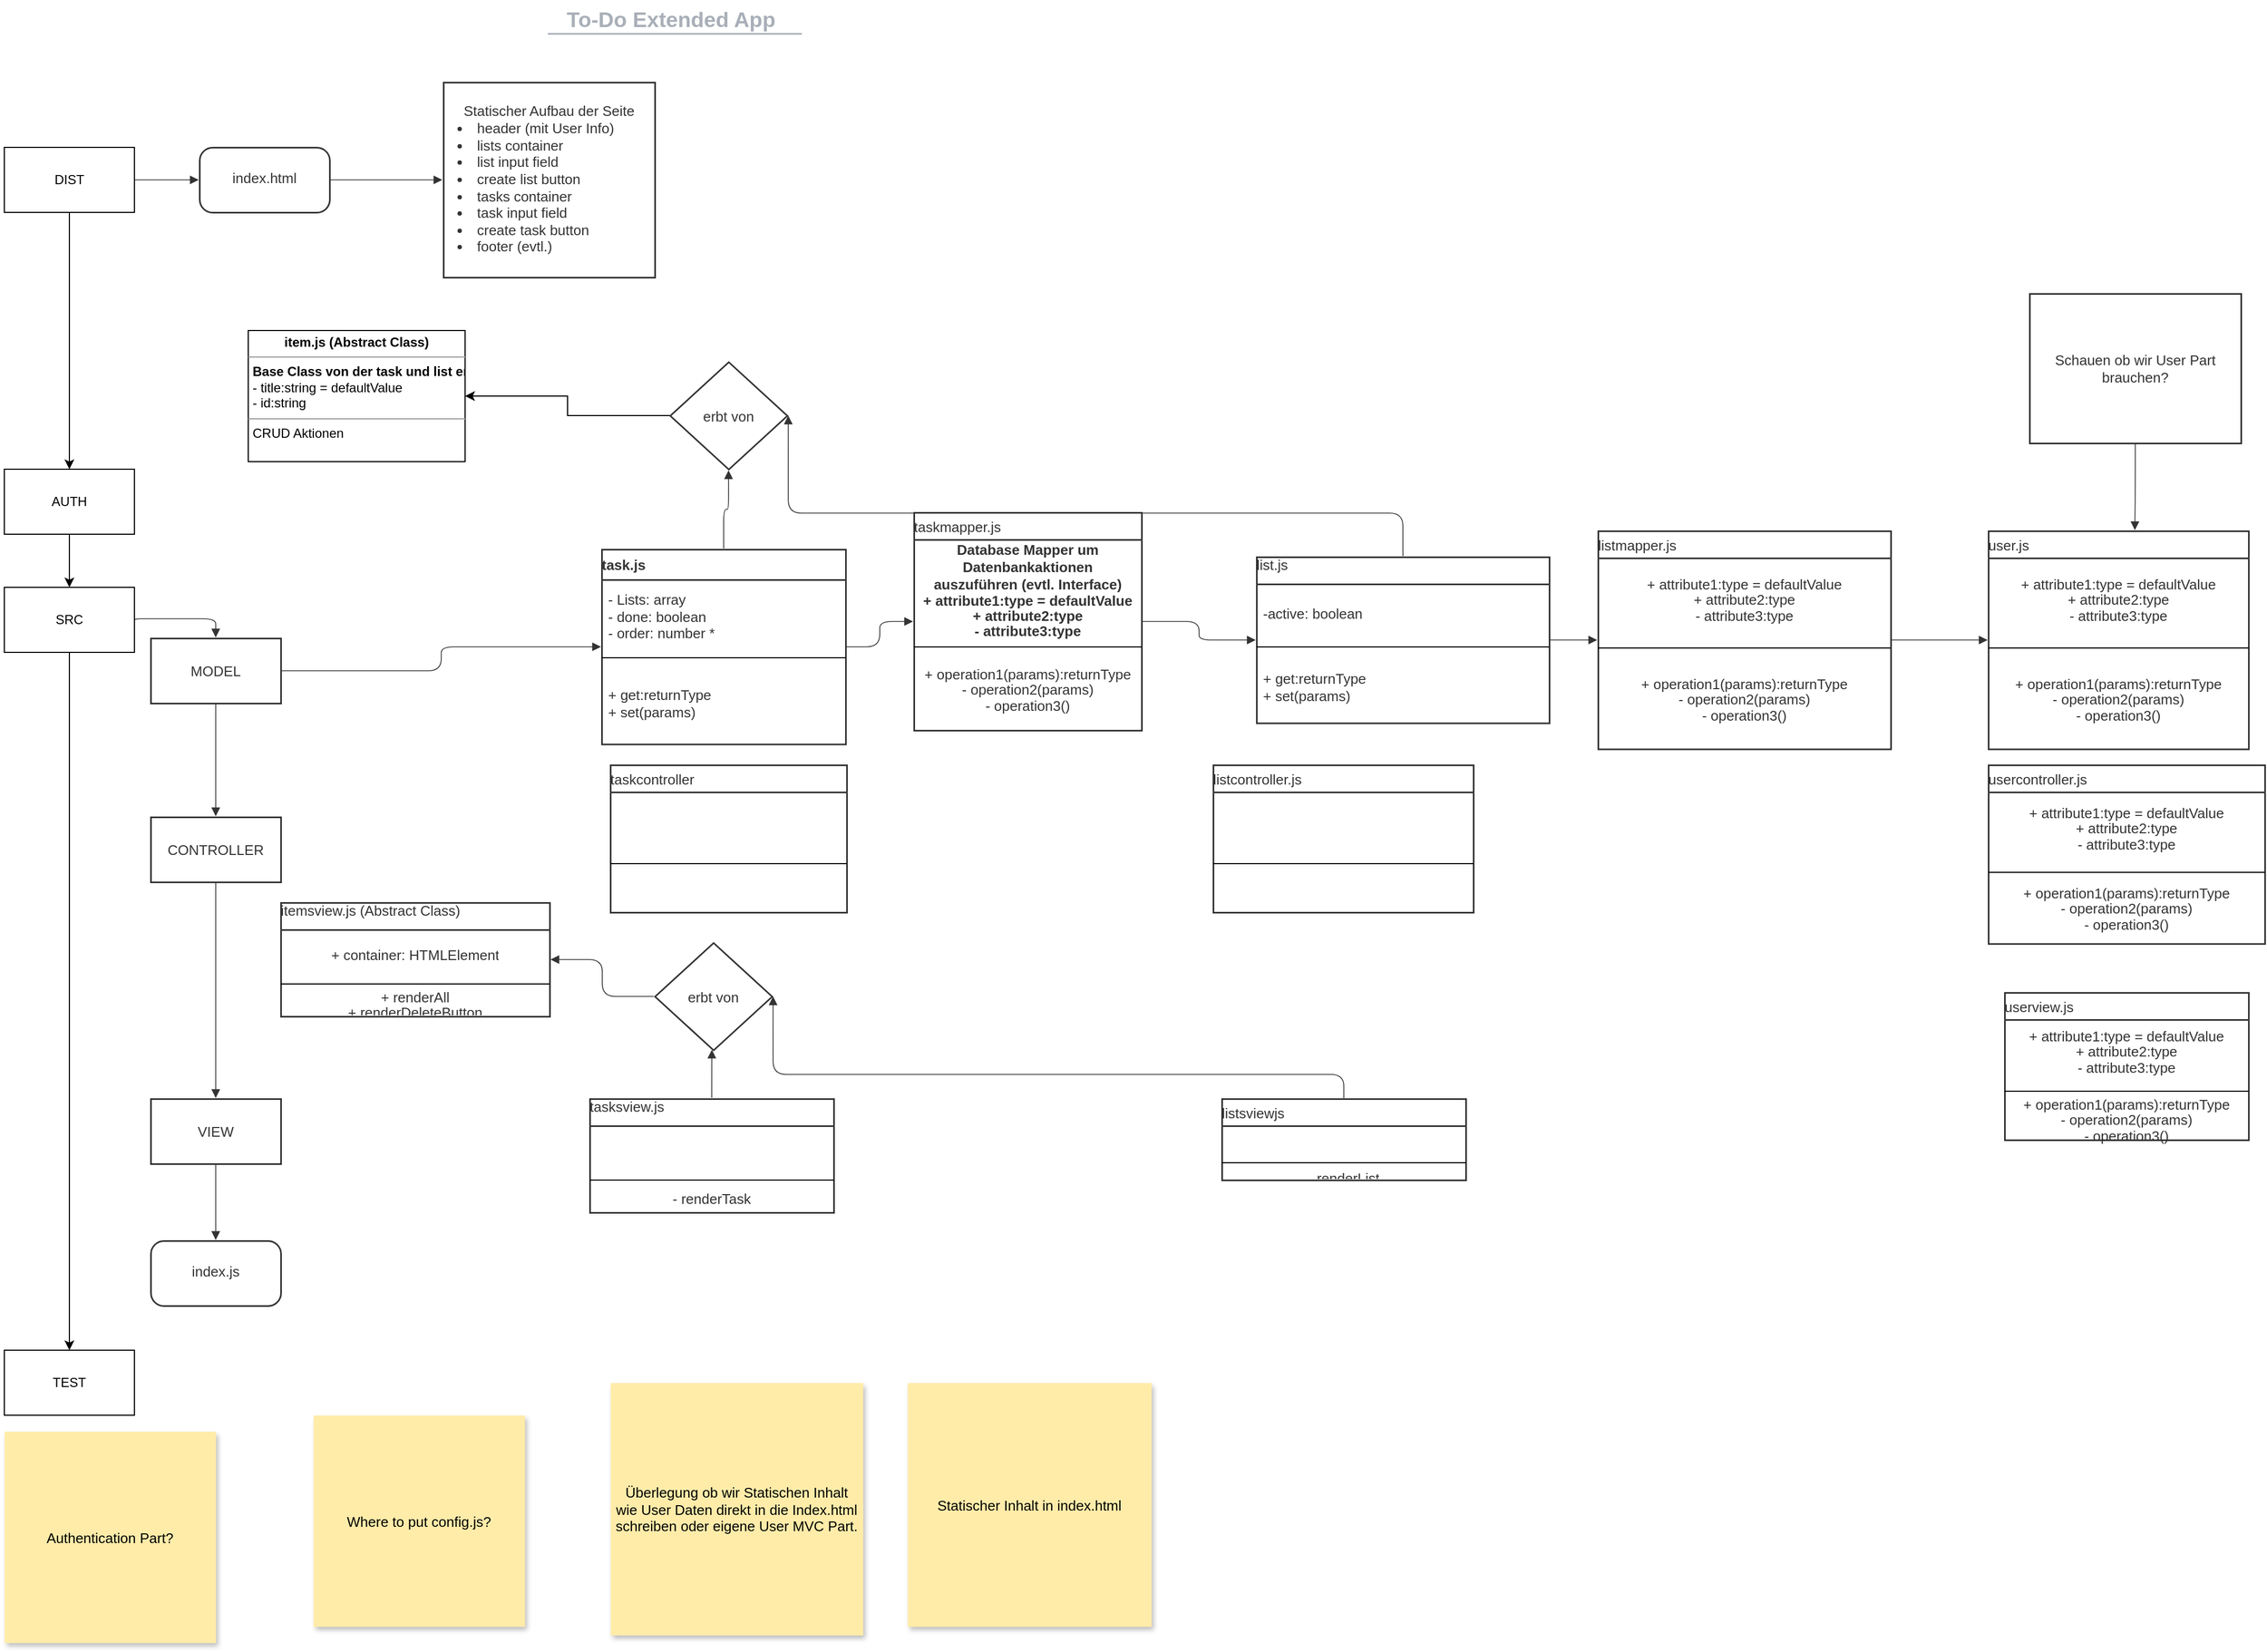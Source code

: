 <mxfile version="14.6.3" type="github">
  <diagram id="eOCSV4TAboX4JURnP9C4" name="Seite-1">
    <mxGraphModel dx="1422" dy="776" grid="1" gridSize="10" guides="1" tooltips="1" connect="1" arrows="1" fold="1" page="1" pageScale="1" pageWidth="827" pageHeight="1169" math="0" shadow="0">
      <root>
        <mxCell id="0" />
        <mxCell id="1" parent="0" />
        <mxCell id="hnSfwi1Ho9SDqRFrZ4Va-1" value="task.js" style="html=1;overflow=block;blockSpacing=1;whiteSpace=wrap;swimlane;childLayout=stackLayout;horizontal=1;horizontalStack=0;resizeParent=1;resizeParentMax=0;resizeLast=0;collapsible=0;fontStyle=0;marginBottom=0;swimlaneFillColor=#ffffff;startSize=28;whiteSpace=wrap;fontSize=13;fontColor=#333333;fontStyle=1;whiteSpace=wrap;align=left;spacing=0;strokeColor=#333333;strokeOpacity=100;strokeWidth=1.5;" parent="1" vertex="1">
          <mxGeometry x="596" y="521" width="225" height="179.75" as="geometry" />
        </mxCell>
        <mxCell id="hnSfwi1Ho9SDqRFrZ4Va-2" value="- Lists: array&#xa;- done: boolean&#xa;-  order: number *" style="part=1;html=1;whiteSpace=wrap;resizeHeight=0;strokeColor=none;fillColor=none;align=left;verticalAlign=middle;spacingLeft=4;spacingRight=4;overflow=hidden;rotatable=0;points=[[0,0.5],[1,0.5]];portConstraint=eastwest;swimlaneFillColor=#ffffff;strokeOpacity=100;whiteSpace=wrap;fontSize=13;fontColor=#333333;" parent="hnSfwi1Ho9SDqRFrZ4Va-1" vertex="1">
          <mxGeometry y="28" width="225" height="68" as="geometry" />
        </mxCell>
        <mxCell id="hnSfwi1Ho9SDqRFrZ4Va-3" value="" style="line;strokeWidth=1;fillColor=none;align=left;verticalAlign=middle;spacingTop=-1;spacingLeft=3;spacingRight=3;rotatable=0;labelPosition=right;points=[];portConstraint=eastwest;" parent="hnSfwi1Ho9SDqRFrZ4Va-1" vertex="1">
          <mxGeometry y="96" width="225" height="8" as="geometry" />
        </mxCell>
        <mxCell id="hnSfwi1Ho9SDqRFrZ4Va-4" value="+ get:returnType&#xa;+ set(params)" style="part=1;html=1;whiteSpace=wrap;resizeHeight=0;strokeColor=none;fillColor=none;align=left;verticalAlign=middle;spacingLeft=4;spacingRight=4;overflow=hidden;rotatable=0;points=[[0,0.5],[1,0.5]];portConstraint=eastwest;swimlaneFillColor=#ffffff;strokeOpacity=100;whiteSpace=wrap;fontSize=13;fontColor=#333333;" parent="hnSfwi1Ho9SDqRFrZ4Va-1" vertex="1">
          <mxGeometry y="104" width="225" height="75.75" as="geometry" />
        </mxCell>
        <mxCell id="hnSfwi1Ho9SDqRFrZ4Va-5" value="" style="group;dropTarget=0;" parent="1" vertex="1">
          <mxGeometry x="340" y="15" width="640" height="45" as="geometry" />
        </mxCell>
        <UserObject label="To-Do Extended App" lucidchartObjectId="U7PNEHNEvIEY" id="hnSfwi1Ho9SDqRFrZ4Va-6">
          <mxCell style="points=[[0.688,0.967,0]];html=1;overflow=block;blockSpacing=1;whiteSpace=wrap;;whiteSpace=wrap;fontSize=19.7;fontColor=#a9afb8;fontStyle=1;align=center;spacingLeft=7;spacingRight=7;spacingTop=2;spacing=3;strokeOpacity=0;fillOpacity=0;rounded=1;absoluteArcSize=1;arcSize=12;fillColor=#ffffff;strokeWidth=1.5;" parent="hnSfwi1Ho9SDqRFrZ4Va-5" vertex="1">
            <mxGeometry width="640" height="31" as="geometry" />
          </mxCell>
        </UserObject>
        <UserObject label="" placeholders="1" lucidchartObjectId="U7PNwYMRwzRe" id="hnSfwi1Ho9SDqRFrZ4Va-7">
          <mxCell style="html=1;overflow=block;blockSpacing=1;whiteSpace=wrap;;whiteSpace=wrap;fontSize=11.5;fontColor=#a9afb8;align=center;spacingLeft=7;spacingRight=7;spacingTop=2;spacing=3;strokeOpacity=0;fillOpacity=0;rounded=1;absoluteArcSize=1;arcSize=12;fillColor=#ffffff;strokeWidth=1.5;" parent="hnSfwi1Ho9SDqRFrZ4Va-5" vertex="1">
            <mxGeometry y="31" width="640" height="14" as="geometry" />
          </mxCell>
        </UserObject>
        <UserObject label="" lucidchartObjectId="U7PNrnxMDtur" id="hnSfwi1Ho9SDqRFrZ4Va-8">
          <mxCell style="html=1;jettySize=18;whiteSpace=wrap;fontSize=13;fontFamily=Helvetica;strokeColor=#a9afb8;strokeOpacity=100;strokeWidth=1.5;rounded=0;startArrow=none;;endArrow=none;;entryX=0.688;entryY=0.967;entryPerimeter=0;" parent="hnSfwi1Ho9SDqRFrZ4Va-5" target="hnSfwi1Ho9SDqRFrZ4Va-6" edge="1">
            <mxGeometry width="100" height="100" relative="1" as="geometry">
              <Array as="points" />
              <mxPoint x="206" y="30" as="sourcePoint" />
            </mxGeometry>
          </mxCell>
        </UserObject>
        <UserObject label="MODEL" lucidchartObjectId="c~ftY6l.iCiz" id="hnSfwi1Ho9SDqRFrZ4Va-10">
          <mxCell style="html=1;overflow=block;blockSpacing=1;whiteSpace=wrap;;whiteSpace=wrap;fontSize=13;fontColor=#333333;align=center;spacing=3.8;strokeColor=#333333;strokeOpacity=100;fillOpacity=100;fillColor=#ffffff;strokeWidth=1.5;" parent="1" vertex="1">
            <mxGeometry x="180" y="603" width="120" height="60" as="geometry" />
          </mxCell>
        </UserObject>
        <UserObject label="" lucidchartObjectId="N~ftlL_CLXYP" id="hnSfwi1Ho9SDqRFrZ4Va-11">
          <mxCell style="html=1;jettySize=18;whiteSpace=wrap;fontSize=13;strokeColor=#333333;strokeOpacity=100;strokeWidth=0.8;rounded=1;arcSize=24;edgeStyle=orthogonalEdgeStyle;startArrow=block;startFill=1;;endArrow=none;;exitX=0.5;exitY=-0.012;exitPerimeter=0;entryX=1.01;entryY=0.5;entryPerimeter=0;" parent="1" source="hnSfwi1Ho9SDqRFrZ4Va-10" edge="1">
            <mxGeometry width="100" height="100" relative="1" as="geometry">
              <Array as="points" />
              <mxPoint x="135.75" y="588" as="targetPoint" />
            </mxGeometry>
          </mxCell>
        </UserObject>
        <UserObject label="" lucidchartObjectId="Z~ftl3bWn_XZ" id="hnSfwi1Ho9SDqRFrZ4Va-12">
          <mxCell style="html=1;jettySize=18;whiteSpace=wrap;fontSize=13;strokeColor=#333333;strokeOpacity=100;strokeWidth=0.8;rounded=1;arcSize=24;edgeStyle=orthogonalEdgeStyle;startArrow=none;;endArrow=block;endFill=1;;exitX=0.5;exitY=1.013;exitPerimeter=0;entryX=0.5;entryY=-0.012;entryPerimeter=0;" parent="1" source="hnSfwi1Ho9SDqRFrZ4Va-10" target="hnSfwi1Ho9SDqRFrZ4Va-13" edge="1">
            <mxGeometry width="100" height="100" relative="1" as="geometry">
              <Array as="points" />
            </mxGeometry>
          </mxCell>
        </UserObject>
        <UserObject label="CONTROLLER" lucidchartObjectId="2~ft0K8MMD~K" id="hnSfwi1Ho9SDqRFrZ4Va-13">
          <mxCell style="html=1;overflow=block;blockSpacing=1;whiteSpace=wrap;;whiteSpace=wrap;fontSize=13;fontColor=#333333;align=center;spacing=3.8;strokeColor=#333333;strokeOpacity=100;fillOpacity=100;fillColor=#ffffff;strokeWidth=1.5;" parent="1" vertex="1">
            <mxGeometry x="180" y="768" width="120" height="60" as="geometry" />
          </mxCell>
        </UserObject>
        <UserObject label="" lucidchartObjectId="8~ftyOhcbgiU" id="hnSfwi1Ho9SDqRFrZ4Va-14">
          <mxCell style="html=1;jettySize=18;whiteSpace=wrap;fontSize=13;strokeColor=#333333;strokeOpacity=100;strokeWidth=0.8;rounded=1;arcSize=24;edgeStyle=orthogonalEdgeStyle;startArrow=none;;endArrow=block;endFill=1;;exitX=0.5;exitY=1.013;exitPerimeter=0;entryX=0.5;entryY=-0.012;entryPerimeter=0;" parent="1" source="hnSfwi1Ho9SDqRFrZ4Va-13" target="hnSfwi1Ho9SDqRFrZ4Va-15" edge="1">
            <mxGeometry width="100" height="100" relative="1" as="geometry">
              <Array as="points" />
            </mxGeometry>
          </mxCell>
        </UserObject>
        <UserObject label="VIEW" lucidchartObjectId="_~ftyiLubZ3a" id="hnSfwi1Ho9SDqRFrZ4Va-15">
          <mxCell style="html=1;overflow=block;blockSpacing=1;whiteSpace=wrap;;whiteSpace=wrap;fontSize=13;fontColor=#333333;align=center;spacing=3.8;strokeColor=#333333;strokeOpacity=100;fillOpacity=100;fillColor=#ffffff;strokeWidth=1.5;" parent="1" vertex="1">
            <mxGeometry x="180" y="1028" width="120" height="60" as="geometry" />
          </mxCell>
        </UserObject>
        <UserObject label="" lucidchartObjectId="wcgt9zvrSTGg" id="hnSfwi1Ho9SDqRFrZ4Va-16">
          <mxCell style="html=1;jettySize=18;whiteSpace=wrap;fontSize=13;strokeColor=#333333;strokeOpacity=100;strokeWidth=0.8;rounded=1;arcSize=24;edgeStyle=orthogonalEdgeStyle;startArrow=none;;endArrow=block;endFill=1;;exitX=1.006;exitY=0.5;exitPerimeter=0;entryX=-0.003;entryY=0.5;entryPerimeter=0;" parent="1" source="hnSfwi1Ho9SDqRFrZ4Va-10" target="hnSfwi1Ho9SDqRFrZ4Va-1" edge="1">
            <mxGeometry width="100" height="100" relative="1" as="geometry">
              <Array as="points" />
            </mxGeometry>
          </mxCell>
        </UserObject>
        <UserObject label="" lucidchartObjectId="BcgtgbVPKsZS" id="hnSfwi1Ho9SDqRFrZ4Va-17">
          <mxCell style="html=1;jettySize=18;whiteSpace=wrap;fontSize=13;strokeColor=#333333;strokeOpacity=100;strokeWidth=0.8;rounded=1;arcSize=24;edgeStyle=orthogonalEdgeStyle;startArrow=none;;endArrow=block;endFill=1;;exitX=1.003;exitY=0.5;exitPerimeter=0;entryX=-0.004;entryY=0.5;entryPerimeter=0;" parent="1" source="hnSfwi1Ho9SDqRFrZ4Va-1" target="hnSfwi1Ho9SDqRFrZ4Va-69" edge="1">
            <mxGeometry width="100" height="100" relative="1" as="geometry">
              <Array as="points" />
            </mxGeometry>
          </mxCell>
        </UserObject>
        <UserObject label="" lucidchartObjectId="KNmus4Q4e7P1" id="hnSfwi1Ho9SDqRFrZ4Va-18">
          <mxCell style="html=1;jettySize=18;whiteSpace=wrap;fontSize=13;strokeColor=#333333;strokeOpacity=100;strokeWidth=0.8;rounded=1;arcSize=24;edgeStyle=orthogonalEdgeStyle;startArrow=none;;endArrow=block;endFill=1;;exitX=1.004;exitY=0.5;exitPerimeter=0;entryX=-0.003;entryY=0.5;entryPerimeter=0;" parent="1" source="hnSfwi1Ho9SDqRFrZ4Va-69" target="hnSfwi1Ho9SDqRFrZ4Va-19" edge="1">
            <mxGeometry width="100" height="100" relative="1" as="geometry">
              <Array as="points" />
            </mxGeometry>
          </mxCell>
        </UserObject>
        <mxCell id="hnSfwi1Ho9SDqRFrZ4Va-19" value="list.js" style="html=1;overflow=block;blockSpacing=1;whiteSpace=wrap;swimlane;childLayout=stackLayout;horizontal=1;horizontalStack=0;resizeParent=1;resizeParentMax=0;resizeLast=0;collapsible=0;fontStyle=0;marginBottom=0;swimlaneFillColor=#ffffff;startSize=25;whiteSpace=wrap;fontSize=13;fontColor=#333333;whiteSpace=wrap;align=left;spacing=0;verticalAlign=top;strokeColor=#333333;strokeOpacity=100;fillOpacity=100;fillColor=#ffffff;strokeWidth=1.5;" parent="1" vertex="1">
          <mxGeometry x="1200" y="528" width="270" height="153.25" as="geometry" />
        </mxCell>
        <mxCell id="hnSfwi1Ho9SDqRFrZ4Va-20" value="-active: boolean" style="part=1;html=1;whiteSpace=wrap;resizeHeight=0;strokeColor=none;fillColor=none;align=left;verticalAlign=middle;spacingLeft=4;spacingRight=4;overflow=hidden;rotatable=0;points=[[0,0.5],[1,0.5]];portConstraint=eastwest;swimlaneFillColor=#ffffff;strokeOpacity=100;fillOpacity=100;whiteSpace=wrap;fontSize=13;fontColor=#333333;" parent="hnSfwi1Ho9SDqRFrZ4Va-19" vertex="1">
          <mxGeometry y="25" width="270" height="54" as="geometry" />
        </mxCell>
        <mxCell id="hnSfwi1Ho9SDqRFrZ4Va-21" value="" style="line;strokeWidth=1;fillColor=none;align=left;verticalAlign=middle;spacingTop=-1;spacingLeft=3;spacingRight=3;rotatable=0;labelPosition=right;points=[];portConstraint=eastwest;" parent="hnSfwi1Ho9SDqRFrZ4Va-19" vertex="1">
          <mxGeometry y="79" width="270" height="8" as="geometry" />
        </mxCell>
        <mxCell id="hnSfwi1Ho9SDqRFrZ4Va-22" value="+ get:returnType&#xa;+ set(params)" style="part=1;html=1;whiteSpace=wrap;resizeHeight=0;strokeColor=none;fillColor=none;align=left;verticalAlign=middle;spacingLeft=4;spacingRight=4;overflow=hidden;rotatable=0;points=[[0,0.5],[1,0.5]];portConstraint=eastwest;swimlaneFillColor=#ffffff;strokeOpacity=100;fillOpacity=100;whiteSpace=wrap;fontSize=13;fontColor=#333333;" parent="hnSfwi1Ho9SDqRFrZ4Va-19" vertex="1">
          <mxGeometry y="87" width="270" height="66.25" as="geometry" />
        </mxCell>
        <mxCell id="hnSfwi1Ho9SDqRFrZ4Va-25" value="&lt;div style=&quot;display: flex; justify-content: center; text-align: center; align-items: baseline; font-size: 0; line-height: 1.25;margin-top: -2px;&quot;&gt;&lt;span&gt;&lt;span style=&quot;font-size:13px;color:#333333;&quot;&gt;index.js&lt;/span&gt;&lt;/span&gt;&lt;/div&gt;" style="rounded=1;arcSize=20;whiteSpace=wrap;overflow=block;blockSpacing=1;html=1;fontSize=13;spacing=0;strokeColor=#333333;strokeOpacity=100;fillOpacity=100;fillColor=#ffffff;strokeWidth=1.5;" parent="1" vertex="1">
          <mxGeometry x="180" y="1159" width="120" height="60" as="geometry" />
        </mxCell>
        <UserObject label="" lucidchartObjectId="K2RtI70EVKOM" id="hnSfwi1Ho9SDqRFrZ4Va-26">
          <mxCell style="html=1;jettySize=18;whiteSpace=wrap;fontSize=13;strokeColor=#333333;strokeOpacity=100;strokeWidth=0.8;rounded=1;arcSize=24;edgeStyle=orthogonalEdgeStyle;startArrow=block;startFill=1;;endArrow=none;;exitX=0.5;exitY=-0.012;exitPerimeter=0;entryX=0.5;entryY=1.013;entryPerimeter=0;" parent="1" source="hnSfwi1Ho9SDqRFrZ4Va-25" target="hnSfwi1Ho9SDqRFrZ4Va-15" edge="1">
            <mxGeometry width="100" height="100" relative="1" as="geometry">
              <Array as="points" />
            </mxGeometry>
          </mxCell>
        </UserObject>
        <UserObject label="" lucidchartObjectId="GPmu9A~M9-Zw" id="hnSfwi1Ho9SDqRFrZ4Va-30">
          <mxCell style="html=1;jettySize=18;whiteSpace=wrap;fontSize=13;strokeColor=#333333;strokeOpacity=100;strokeWidth=0.8;rounded=1;arcSize=24;edgeStyle=orthogonalEdgeStyle;startArrow=none;;endArrow=block;endFill=1;;exitX=1.003;exitY=0.5;exitPerimeter=0;entryX=-0.003;entryY=0.5;entryPerimeter=0;" parent="1" source="hnSfwi1Ho9SDqRFrZ4Va-73" target="hnSfwi1Ho9SDqRFrZ4Va-32" edge="1">
            <mxGeometry width="100" height="100" relative="1" as="geometry">
              <Array as="points" />
            </mxGeometry>
          </mxCell>
        </UserObject>
        <UserObject label="" lucidchartObjectId="gHluS6FlR9_a" id="hnSfwi1Ho9SDqRFrZ4Va-31">
          <mxCell style="html=1;jettySize=18;whiteSpace=wrap;fontSize=13;strokeColor=#333333;strokeOpacity=100;strokeWidth=0.8;rounded=1;arcSize=24;edgeStyle=orthogonalEdgeStyle;startArrow=none;;endArrow=block;endFill=1;;exitX=1.003;exitY=0.5;exitPerimeter=0;entryX=-0.003;entryY=0.5;entryPerimeter=0;" parent="1" source="hnSfwi1Ho9SDqRFrZ4Va-19" target="hnSfwi1Ho9SDqRFrZ4Va-73" edge="1">
            <mxGeometry width="100" height="100" relative="1" as="geometry">
              <Array as="points" />
            </mxGeometry>
          </mxCell>
        </UserObject>
        <mxCell id="hnSfwi1Ho9SDqRFrZ4Va-32" value="user.js" style="html=1;overflow=block;blockSpacing=1;whiteSpace=wrap;swimlane;childLayout=stackLayout;horizontal=1;horizontalStack=0;resizeParent=1;resizeParentMax=0;resizeLast=0;collapsible=0;fontStyle=0;marginBottom=0;swimlaneFillColor=#ffffff;startSize=25;whiteSpace=wrap;fontSize=13;fontColor=#333333;align=center;whiteSpace=wrap;align=left;spacing=0;strokeColor=#333333;strokeOpacity=100;fillOpacity=100;fillColor=#ffffff;strokeWidth=1.5;" parent="1" vertex="1">
          <mxGeometry x="1875" y="504" width="240" height="201.25" as="geometry" />
        </mxCell>
        <mxCell id="hnSfwi1Ho9SDqRFrZ4Va-33" value="&lt;div style=&quot;display: flex; justify-content: center; text-align: center; align-items: baseline; font-size: 0; line-height: 1.25;margin-top: -2px;&quot;&gt;&lt;span&gt;&lt;span style=&quot;font-size:13px;color:#333333;&quot;&gt;+ attribute1:type = defaultValue&#xa;&lt;/span&gt;&lt;/span&gt;&lt;/div&gt;&lt;div style=&quot;display: flex; justify-content: center; text-align: center; align-items: baseline; font-size: 0; line-height: 1.25;margin-top: -2px;&quot;&gt;&lt;span&gt;&lt;span style=&quot;font-size:13px;color:#333333;&quot;&gt;+ attribute2:type&#xa;&lt;/span&gt;&lt;/span&gt;&lt;/div&gt;&lt;div style=&quot;display: flex; justify-content: center; text-align: center; align-items: baseline; font-size: 0; line-height: 1.25;margin-top: -2px;&quot;&gt;&lt;span&gt;&lt;span style=&quot;font-size:13px;color:#333333;&quot;&gt;- attribute3:type&lt;/span&gt;&lt;/span&gt;&lt;/div&gt;" style="part=1;html=1;whiteSpace=wrap;resizeHeight=0;strokeColor=none;fillColor=none;align=left;verticalAlign=middle;spacingLeft=4;spacingRight=4;overflow=hidden;rotatable=0;points=[[0,0.5],[1,0.5]];portConstraint=eastwest;swimlaneFillColor=#ffffff;strokeOpacity=100;fillOpacity=100;whiteSpace=wrap;fontSize=13;fontColor=#333333;align=center;" parent="hnSfwi1Ho9SDqRFrZ4Va-32" vertex="1">
          <mxGeometry y="25" width="240" height="79" as="geometry" />
        </mxCell>
        <mxCell id="hnSfwi1Ho9SDqRFrZ4Va-34" value="" style="line;strokeWidth=1;fillColor=none;align=left;verticalAlign=middle;spacingTop=-1;spacingLeft=3;spacingRight=3;rotatable=0;labelPosition=right;points=[];portConstraint=eastwest;" parent="hnSfwi1Ho9SDqRFrZ4Va-32" vertex="1">
          <mxGeometry y="104" width="240" height="8" as="geometry" />
        </mxCell>
        <mxCell id="hnSfwi1Ho9SDqRFrZ4Va-35" value="&lt;div style=&quot;display: flex; justify-content: center; text-align: center; align-items: baseline; font-size: 0; line-height: 1.25;margin-top: -2px;&quot;&gt;&lt;span&gt;&lt;span style=&quot;font-size:13px;color:#333333;&quot;&gt;+ operation1(params):returnType&#xa;&lt;/span&gt;&lt;/span&gt;&lt;/div&gt;&lt;div style=&quot;display: flex; justify-content: center; text-align: center; align-items: baseline; font-size: 0; line-height: 1.25;margin-top: -2px;&quot;&gt;&lt;span&gt;&lt;span style=&quot;font-size:13px;color:#333333;&quot;&gt;- operation2(params)&#xa;&lt;/span&gt;&lt;/span&gt;&lt;/div&gt;&lt;div style=&quot;display: flex; justify-content: center; text-align: center; align-items: baseline; font-size: 0; line-height: 1.25;margin-top: -2px;&quot;&gt;&lt;span&gt;&lt;span style=&quot;font-size:13px;color:#333333;&quot;&gt;- operation3()&lt;/span&gt;&lt;/span&gt;&lt;/div&gt;" style="part=1;html=1;whiteSpace=wrap;resizeHeight=0;strokeColor=none;fillColor=none;align=left;verticalAlign=middle;spacingLeft=4;spacingRight=4;overflow=hidden;rotatable=0;points=[[0,0.5],[1,0.5]];portConstraint=eastwest;swimlaneFillColor=#ffffff;strokeOpacity=100;fillOpacity=100;whiteSpace=wrap;overflow=block;blockSpacing=1;html=1;fontSize=13;" parent="hnSfwi1Ho9SDqRFrZ4Va-32" vertex="1">
          <mxGeometry y="112" width="240" height="89.25" as="geometry" />
        </mxCell>
        <mxCell id="c57WbjZJF1XwjpGA7Uo2-19" style="edgeStyle=orthogonalEdgeStyle;rounded=0;orthogonalLoop=1;jettySize=auto;html=1;exitX=0;exitY=0.5;exitDx=0;exitDy=0;entryX=1;entryY=0.5;entryDx=0;entryDy=0;" edge="1" parent="1" source="hnSfwi1Ho9SDqRFrZ4Va-40" target="c57WbjZJF1XwjpGA7Uo2-17">
          <mxGeometry relative="1" as="geometry" />
        </mxCell>
        <UserObject label="erbt von" lucidchartObjectId="s5lulmFAvcZQ" id="hnSfwi1Ho9SDqRFrZ4Va-40">
          <mxCell style="html=1;overflow=block;blockSpacing=1;whiteSpace=wrap;shape=rhombus;whiteSpace=wrap;fontSize=13;fontColor=#333333;align=center;spacing=3.8;strokeColor=#333333;strokeOpacity=100;fillOpacity=100;fillColor=#ffffff;strokeWidth=1.5;" parent="1" vertex="1">
            <mxGeometry x="659" y="348" width="108" height="99" as="geometry" />
          </mxCell>
        </UserObject>
        <UserObject label="" lucidchartObjectId="05luUvbsgmsT" id="hnSfwi1Ho9SDqRFrZ4Va-41">
          <mxCell style="html=1;jettySize=18;whiteSpace=wrap;fontSize=13;strokeColor=#333333;strokeOpacity=100;strokeWidth=0.8;rounded=1;arcSize=24;edgeStyle=orthogonalEdgeStyle;startArrow=none;;endArrow=block;endFill=1;;exitX=0.5;exitY=-0.005;exitPerimeter=0;entryX=0.5;entryY=1.01;entryPerimeter=0;" parent="1" source="hnSfwi1Ho9SDqRFrZ4Va-1" target="hnSfwi1Ho9SDqRFrZ4Va-40" edge="1">
            <mxGeometry width="100" height="100" relative="1" as="geometry">
              <Array as="points" />
            </mxGeometry>
          </mxCell>
        </UserObject>
        <mxCell id="hnSfwi1Ho9SDqRFrZ4Va-43" value="tasksview.js" style="html=1;overflow=block;blockSpacing=1;whiteSpace=wrap;swimlane;childLayout=stackLayout;horizontal=1;horizontalStack=0;resizeParent=1;resizeParentMax=0;resizeLast=0;collapsible=0;fontStyle=0;marginBottom=0;swimlaneFillColor=#ffffff;startSize=25;whiteSpace=wrap;fontSize=13;fontColor=#333333;align=center;whiteSpace=wrap;align=left;spacing=0;verticalAlign=top;strokeColor=#333333;strokeOpacity=100;fillOpacity=100;fillColor=#ffffff;strokeWidth=1.5;" parent="1" vertex="1">
          <mxGeometry x="585" y="1028" width="225" height="105" as="geometry" />
        </mxCell>
        <mxCell id="hnSfwi1Ho9SDqRFrZ4Va-44" value="" style="part=1;html=1;whiteSpace=wrap;resizeHeight=0;strokeColor=none;fillColor=none;align=left;verticalAlign=middle;spacingLeft=4;spacingRight=4;overflow=hidden;rotatable=0;points=[[0,0.5],[1,0.5]];portConstraint=eastwest;swimlaneFillColor=#ffffff;strokeOpacity=100;fillOpacity=100;whiteSpace=wrap;fontSize=13;align=center;" parent="hnSfwi1Ho9SDqRFrZ4Va-43" vertex="1">
          <mxGeometry y="25" width="225" height="46" as="geometry" />
        </mxCell>
        <mxCell id="hnSfwi1Ho9SDqRFrZ4Va-45" value="" style="line;strokeWidth=1;fillColor=none;align=left;verticalAlign=middle;spacingTop=-1;spacingLeft=3;spacingRight=3;rotatable=0;labelPosition=right;points=[];portConstraint=eastwest;" parent="hnSfwi1Ho9SDqRFrZ4Va-43" vertex="1">
          <mxGeometry y="71" width="225" height="8" as="geometry" />
        </mxCell>
        <mxCell id="hnSfwi1Ho9SDqRFrZ4Va-46" value="- renderTask" style="part=1;html=1;whiteSpace=wrap;resizeHeight=0;strokeColor=none;fillColor=none;align=left;verticalAlign=middle;spacingLeft=4;spacingRight=4;overflow=hidden;rotatable=0;points=[[0,0.5],[1,0.5]];portConstraint=eastwest;swimlaneFillColor=#ffffff;strokeOpacity=100;fillOpacity=100;whiteSpace=wrap;fontSize=13;fontColor=#333333;align=center;" parent="hnSfwi1Ho9SDqRFrZ4Va-43" vertex="1">
          <mxGeometry y="79" width="225" height="26" as="geometry" />
        </mxCell>
        <mxCell id="hnSfwi1Ho9SDqRFrZ4Va-47" value="listsviewjs" style="html=1;overflow=block;blockSpacing=1;whiteSpace=wrap;swimlane;childLayout=stackLayout;horizontal=1;horizontalStack=0;resizeParent=1;resizeParentMax=0;resizeLast=0;collapsible=0;fontStyle=0;marginBottom=0;swimlaneFillColor=#ffffff;startSize=25;whiteSpace=wrap;fontSize=13;fontColor=#333333;align=center;whiteSpace=wrap;align=left;spacing=0;strokeColor=#333333;strokeOpacity=100;fillOpacity=100;fillColor=#ffffff;strokeWidth=1.5;" parent="1" vertex="1">
          <mxGeometry x="1168" y="1028" width="225" height="75" as="geometry" />
        </mxCell>
        <mxCell id="hnSfwi1Ho9SDqRFrZ4Va-48" value="" style="part=1;html=1;whiteSpace=wrap;resizeHeight=0;strokeColor=none;fillColor=none;align=left;verticalAlign=middle;spacingLeft=4;spacingRight=4;overflow=hidden;rotatable=0;points=[[0,0.5],[1,0.5]];portConstraint=eastwest;swimlaneFillColor=#ffffff;strokeOpacity=100;fillOpacity=100;whiteSpace=wrap;fontSize=13;" parent="hnSfwi1Ho9SDqRFrZ4Va-47" vertex="1">
          <mxGeometry y="25" width="225" height="30" as="geometry" />
        </mxCell>
        <mxCell id="hnSfwi1Ho9SDqRFrZ4Va-49" value="" style="line;strokeWidth=1;fillColor=none;align=left;verticalAlign=middle;spacingTop=-1;spacingLeft=3;spacingRight=3;rotatable=0;labelPosition=right;points=[];portConstraint=eastwest;" parent="hnSfwi1Ho9SDqRFrZ4Va-47" vertex="1">
          <mxGeometry y="55" width="225" height="8" as="geometry" />
        </mxCell>
        <mxCell id="hnSfwi1Ho9SDqRFrZ4Va-50" value="- renderList" style="part=1;html=1;whiteSpace=wrap;resizeHeight=0;strokeColor=none;fillColor=none;align=left;verticalAlign=middle;spacingLeft=4;spacingRight=4;overflow=hidden;rotatable=0;points=[[0,0.5],[1,0.5]];portConstraint=eastwest;swimlaneFillColor=#ffffff;strokeOpacity=100;fillOpacity=100;whiteSpace=wrap;fontSize=13;fontColor=#333333;align=center;" parent="hnSfwi1Ho9SDqRFrZ4Va-47" vertex="1">
          <mxGeometry y="63" width="225" height="12" as="geometry" />
        </mxCell>
        <mxCell id="hnSfwi1Ho9SDqRFrZ4Va-51" value="userview.js" style="html=1;overflow=block;blockSpacing=1;whiteSpace=wrap;swimlane;childLayout=stackLayout;horizontal=1;horizontalStack=0;resizeParent=1;resizeParentMax=0;resizeLast=0;collapsible=0;fontStyle=0;marginBottom=0;swimlaneFillColor=#ffffff;startSize=25;whiteSpace=wrap;fontSize=13;fontColor=#333333;align=center;whiteSpace=wrap;align=left;spacing=0;strokeColor=#333333;strokeOpacity=100;fillOpacity=100;fillColor=#ffffff;strokeWidth=1.5;" parent="1" vertex="1">
          <mxGeometry x="1890" y="930" width="225" height="136" as="geometry" />
        </mxCell>
        <mxCell id="hnSfwi1Ho9SDqRFrZ4Va-52" value="&lt;div style=&quot;display: flex; justify-content: center; text-align: center; align-items: baseline; font-size: 0; line-height: 1.25;margin-top: -2px;&quot;&gt;&lt;span&gt;&lt;span style=&quot;font-size:13px;color:#333333;&quot;&gt;+ attribute1:type = defaultValue&#xa;&lt;/span&gt;&lt;/span&gt;&lt;/div&gt;&lt;div style=&quot;display: flex; justify-content: center; text-align: center; align-items: baseline; font-size: 0; line-height: 1.25;margin-top: -2px;&quot;&gt;&lt;span&gt;&lt;span style=&quot;font-size:13px;color:#333333;&quot;&gt;+ attribute2:type&#xa;&lt;/span&gt;&lt;/span&gt;&lt;/div&gt;&lt;div style=&quot;display: flex; justify-content: center; text-align: center; align-items: baseline; font-size: 0; line-height: 1.25;margin-top: -2px;&quot;&gt;&lt;span&gt;&lt;span style=&quot;font-size:13px;color:#333333;&quot;&gt;- attribute3:type&lt;/span&gt;&lt;/span&gt;&lt;/div&gt;" style="part=1;html=1;whiteSpace=wrap;resizeHeight=0;strokeColor=none;fillColor=none;align=left;verticalAlign=middle;spacingLeft=4;spacingRight=4;overflow=hidden;rotatable=0;points=[[0,0.5],[1,0.5]];portConstraint=eastwest;swimlaneFillColor=#ffffff;strokeOpacity=100;fillOpacity=100;whiteSpace=wrap;fontSize=13;fontColor=#333333;align=center;" parent="hnSfwi1Ho9SDqRFrZ4Va-51" vertex="1">
          <mxGeometry y="25" width="225" height="62" as="geometry" />
        </mxCell>
        <mxCell id="hnSfwi1Ho9SDqRFrZ4Va-53" value="" style="line;strokeWidth=1;fillColor=none;align=left;verticalAlign=middle;spacingTop=-1;spacingLeft=3;spacingRight=3;rotatable=0;labelPosition=right;points=[];portConstraint=eastwest;" parent="hnSfwi1Ho9SDqRFrZ4Va-51" vertex="1">
          <mxGeometry y="87" width="225" height="8" as="geometry" />
        </mxCell>
        <mxCell id="hnSfwi1Ho9SDqRFrZ4Va-54" value="&lt;div style=&quot;display: flex; justify-content: center; text-align: center; align-items: baseline; font-size: 0; line-height: 1.25;margin-top: -2px;&quot;&gt;&lt;span&gt;&lt;span style=&quot;font-size:13px;color:#333333;&quot;&gt;+ operation1(params):returnType&#xa;&lt;/span&gt;&lt;/span&gt;&lt;/div&gt;&lt;div style=&quot;display: flex; justify-content: center; text-align: center; align-items: baseline; font-size: 0; line-height: 1.25;margin-top: -2px;&quot;&gt;&lt;span&gt;&lt;span style=&quot;font-size:13px;color:#333333;&quot;&gt;- operation2(params)&#xa;&lt;/span&gt;&lt;/span&gt;&lt;/div&gt;&lt;div style=&quot;display: flex; justify-content: center; text-align: center; align-items: baseline; font-size: 0; line-height: 1.25;margin-top: -2px;&quot;&gt;&lt;span&gt;&lt;span style=&quot;font-size:13px;color:#333333;&quot;&gt;- operation3()&lt;/span&gt;&lt;/span&gt;&lt;/div&gt;" style="part=1;html=1;whiteSpace=wrap;resizeHeight=0;strokeColor=none;fillColor=none;align=left;verticalAlign=middle;spacingLeft=4;spacingRight=4;overflow=hidden;rotatable=0;points=[[0,0.5],[1,0.5]];portConstraint=eastwest;swimlaneFillColor=#ffffff;strokeOpacity=100;fillOpacity=100;whiteSpace=wrap;overflow=block;blockSpacing=1;html=1;fontSize=13;" parent="hnSfwi1Ho9SDqRFrZ4Va-51" vertex="1">
          <mxGeometry y="95" width="225" height="41" as="geometry" />
        </mxCell>
        <UserObject label="Authentication Part?" lucidchartObjectId="DZRtS0Nv-I5Q" id="hnSfwi1Ho9SDqRFrZ4Va-55">
          <mxCell style="html=1;overflow=block;blockSpacing=1;whiteSpace=wrap;shadow=1;whiteSpace=wrap;fontSize=13;spacing=3.8;strokeColor=none;fillColor=#FFECA9;strokeWidth=0;" parent="1" vertex="1">
            <mxGeometry x="45" y="1335" width="195" height="195" as="geometry" />
          </mxCell>
        </UserObject>
        <UserObject label="Where to put config.js?" lucidchartObjectId="-0jusw2t4aRP" id="hnSfwi1Ho9SDqRFrZ4Va-56">
          <mxCell style="html=1;overflow=block;blockSpacing=1;whiteSpace=wrap;shadow=1;whiteSpace=wrap;fontSize=13;spacing=3.8;strokeColor=none;fillColor=#FFECA9;strokeWidth=0;" parent="1" vertex="1">
            <mxGeometry x="330" y="1320" width="195" height="195" as="geometry" />
          </mxCell>
        </UserObject>
        <mxCell id="hnSfwi1Ho9SDqRFrZ4Va-57" value="taskcontroller" style="html=1;overflow=block;blockSpacing=1;whiteSpace=wrap;swimlane;childLayout=stackLayout;horizontal=1;horizontalStack=0;resizeParent=1;resizeParentMax=0;resizeLast=0;collapsible=0;fontStyle=0;marginBottom=0;swimlaneFillColor=#ffffff;startSize=25;whiteSpace=wrap;fontSize=13;fontColor=#333333;align=center;whiteSpace=wrap;align=left;spacing=0;strokeColor=#333333;strokeOpacity=100;fillOpacity=100;fillColor=#ffffff;strokeWidth=1.5;" parent="1" vertex="1">
          <mxGeometry x="604" y="720" width="218" height="136" as="geometry" />
        </mxCell>
        <mxCell id="hnSfwi1Ho9SDqRFrZ4Va-58" value="" style="part=1;html=1;whiteSpace=wrap;resizeHeight=0;strokeColor=none;fillColor=none;align=left;verticalAlign=middle;spacingLeft=4;spacingRight=4;overflow=hidden;rotatable=0;points=[[0,0.5],[1,0.5]];portConstraint=eastwest;swimlaneFillColor=#ffffff;strokeOpacity=100;fillOpacity=100;whiteSpace=wrap;fontSize=13;align=center;" parent="hnSfwi1Ho9SDqRFrZ4Va-57" vertex="1">
          <mxGeometry y="25" width="218" height="62" as="geometry" />
        </mxCell>
        <mxCell id="hnSfwi1Ho9SDqRFrZ4Va-59" value="" style="line;strokeWidth=1;fillColor=none;align=left;verticalAlign=middle;spacingTop=-1;spacingLeft=3;spacingRight=3;rotatable=0;labelPosition=right;points=[];portConstraint=eastwest;" parent="hnSfwi1Ho9SDqRFrZ4Va-57" vertex="1">
          <mxGeometry y="87" width="218" height="8" as="geometry" />
        </mxCell>
        <mxCell id="hnSfwi1Ho9SDqRFrZ4Va-60" value="" style="part=1;html=1;whiteSpace=wrap;resizeHeight=0;strokeColor=none;fillColor=none;align=left;verticalAlign=middle;spacingLeft=4;spacingRight=4;overflow=hidden;rotatable=0;points=[[0,0.5],[1,0.5]];portConstraint=eastwest;swimlaneFillColor=#ffffff;strokeOpacity=100;fillOpacity=100;whiteSpace=wrap;fontSize=13;align=center;" parent="hnSfwi1Ho9SDqRFrZ4Va-57" vertex="1">
          <mxGeometry y="95" width="218" height="41" as="geometry" />
        </mxCell>
        <mxCell id="hnSfwi1Ho9SDqRFrZ4Va-61" value="listcontroller.js" style="html=1;overflow=block;blockSpacing=1;whiteSpace=wrap;swimlane;childLayout=stackLayout;horizontal=1;horizontalStack=0;resizeParent=1;resizeParentMax=0;resizeLast=0;collapsible=0;fontStyle=0;marginBottom=0;swimlaneFillColor=#ffffff;startSize=25;whiteSpace=wrap;fontSize=13;fontColor=#333333;align=center;whiteSpace=wrap;align=left;spacing=0;strokeColor=#333333;strokeOpacity=100;fillOpacity=100;fillColor=#ffffff;strokeWidth=1.5;" parent="1" vertex="1">
          <mxGeometry x="1160" y="720" width="240" height="136" as="geometry" />
        </mxCell>
        <mxCell id="hnSfwi1Ho9SDqRFrZ4Va-62" value="" style="part=1;html=1;whiteSpace=wrap;resizeHeight=0;strokeColor=none;fillColor=none;align=left;verticalAlign=middle;spacingLeft=4;spacingRight=4;overflow=hidden;rotatable=0;points=[[0,0.5],[1,0.5]];portConstraint=eastwest;swimlaneFillColor=#ffffff;strokeOpacity=100;fillOpacity=100;whiteSpace=wrap;fontSize=13;align=center;" parent="hnSfwi1Ho9SDqRFrZ4Va-61" vertex="1">
          <mxGeometry y="25" width="240" height="62" as="geometry" />
        </mxCell>
        <mxCell id="hnSfwi1Ho9SDqRFrZ4Va-63" value="" style="line;strokeWidth=1;fillColor=none;align=left;verticalAlign=middle;spacingTop=-1;spacingLeft=3;spacingRight=3;rotatable=0;labelPosition=right;points=[];portConstraint=eastwest;" parent="hnSfwi1Ho9SDqRFrZ4Va-61" vertex="1">
          <mxGeometry y="87" width="240" height="8" as="geometry" />
        </mxCell>
        <mxCell id="hnSfwi1Ho9SDqRFrZ4Va-64" value="" style="part=1;html=1;whiteSpace=wrap;resizeHeight=0;strokeColor=none;fillColor=none;align=left;verticalAlign=middle;spacingLeft=4;spacingRight=4;overflow=hidden;rotatable=0;points=[[0,0.5],[1,0.5]];portConstraint=eastwest;swimlaneFillColor=#ffffff;strokeOpacity=100;fillOpacity=100;whiteSpace=wrap;fontSize=13;align=center;" parent="hnSfwi1Ho9SDqRFrZ4Va-61" vertex="1">
          <mxGeometry y="95" width="240" height="41" as="geometry" />
        </mxCell>
        <mxCell id="hnSfwi1Ho9SDqRFrZ4Va-65" value="usercontroller.js" style="html=1;overflow=block;blockSpacing=1;whiteSpace=wrap;swimlane;childLayout=stackLayout;horizontal=1;horizontalStack=0;resizeParent=1;resizeParentMax=0;resizeLast=0;collapsible=0;fontStyle=0;marginBottom=0;swimlaneFillColor=#ffffff;startSize=25;whiteSpace=wrap;fontSize=13;fontColor=#333333;align=center;whiteSpace=wrap;align=left;spacing=0;strokeColor=#333333;strokeOpacity=100;fillOpacity=100;fillColor=#ffffff;strokeWidth=1.5;" parent="1" vertex="1">
          <mxGeometry x="1875" y="720" width="255" height="164.923" as="geometry" />
        </mxCell>
        <mxCell id="hnSfwi1Ho9SDqRFrZ4Va-66" value="&lt;div style=&quot;display: flex; justify-content: center; text-align: center; align-items: baseline; font-size: 0; line-height: 1.25;margin-top: -2px;&quot;&gt;&lt;span&gt;&lt;span style=&quot;font-size:13px;color:#333333;&quot;&gt;+ attribute1:type = defaultValue&#xa;&lt;/span&gt;&lt;/span&gt;&lt;/div&gt;&lt;div style=&quot;display: flex; justify-content: center; text-align: center; align-items: baseline; font-size: 0; line-height: 1.25;margin-top: -2px;&quot;&gt;&lt;span&gt;&lt;span style=&quot;font-size:13px;color:#333333;&quot;&gt;+ attribute2:type&#xa;&lt;/span&gt;&lt;/span&gt;&lt;/div&gt;&lt;div style=&quot;display: flex; justify-content: center; text-align: center; align-items: baseline; font-size: 0; line-height: 1.25;margin-top: -2px;&quot;&gt;&lt;span&gt;&lt;span style=&quot;font-size:13px;color:#333333;&quot;&gt;- attribute3:type&lt;/span&gt;&lt;/span&gt;&lt;/div&gt;" style="part=1;html=1;whiteSpace=wrap;resizeHeight=0;strokeColor=none;fillColor=none;align=left;verticalAlign=middle;spacingLeft=4;spacingRight=4;overflow=hidden;rotatable=0;points=[[0,0.5],[1,0.5]];portConstraint=eastwest;swimlaneFillColor=#ffffff;strokeOpacity=100;fillOpacity=100;whiteSpace=wrap;fontSize=13;fontColor=#333333;align=center;" parent="hnSfwi1Ho9SDqRFrZ4Va-65" vertex="1">
          <mxGeometry y="25" width="255" height="70" as="geometry" />
        </mxCell>
        <mxCell id="hnSfwi1Ho9SDqRFrZ4Va-67" value="" style="line;strokeWidth=1;fillColor=none;align=left;verticalAlign=middle;spacingTop=-1;spacingLeft=3;spacingRight=3;rotatable=0;labelPosition=right;points=[];portConstraint=eastwest;" parent="hnSfwi1Ho9SDqRFrZ4Va-65" vertex="1">
          <mxGeometry y="95" width="255" height="8" as="geometry" />
        </mxCell>
        <mxCell id="hnSfwi1Ho9SDqRFrZ4Va-68" value="&lt;div style=&quot;display: flex; justify-content: center; text-align: center; align-items: baseline; font-size: 0; line-height: 1.25;margin-top: -2px;&quot;&gt;&lt;span&gt;&lt;span style=&quot;font-size:13px;color:#333333;&quot;&gt;+ operation1(params):returnType&#xa;&lt;/span&gt;&lt;/span&gt;&lt;/div&gt;&lt;div style=&quot;display: flex; justify-content: center; text-align: center; align-items: baseline; font-size: 0; line-height: 1.25;margin-top: -2px;&quot;&gt;&lt;span&gt;&lt;span style=&quot;font-size:13px;color:#333333;&quot;&gt;- operation2(params)&#xa;&lt;/span&gt;&lt;/span&gt;&lt;/div&gt;&lt;div style=&quot;display: flex; justify-content: center; text-align: center; align-items: baseline; font-size: 0; line-height: 1.25;margin-top: -2px;&quot;&gt;&lt;span&gt;&lt;span style=&quot;font-size:13px;color:#333333;&quot;&gt;- operation3()&lt;/span&gt;&lt;/span&gt;&lt;/div&gt;" style="part=1;html=1;whiteSpace=wrap;resizeHeight=0;strokeColor=none;fillColor=none;align=left;verticalAlign=middle;spacingLeft=4;spacingRight=4;overflow=hidden;rotatable=0;points=[[0,0.5],[1,0.5]];portConstraint=eastwest;swimlaneFillColor=#ffffff;strokeOpacity=100;fillOpacity=100;whiteSpace=wrap;overflow=block;blockSpacing=1;html=1;fontSize=13;" parent="hnSfwi1Ho9SDqRFrZ4Va-65" vertex="1">
          <mxGeometry y="103" width="255" height="61.923" as="geometry" />
        </mxCell>
        <mxCell id="hnSfwi1Ho9SDqRFrZ4Va-69" value="taskmapper.js" style="html=1;overflow=block;blockSpacing=1;whiteSpace=wrap;swimlane;childLayout=stackLayout;horizontal=1;horizontalStack=0;resizeParent=1;resizeParentMax=0;resizeLast=0;collapsible=0;fontStyle=0;marginBottom=0;swimlaneFillColor=#ffffff;startSize=25;whiteSpace=wrap;fontSize=13;fontColor=#333333;align=center;whiteSpace=wrap;align=left;spacing=0;strokeColor=#333333;strokeOpacity=100;fillOpacity=100;fillColor=#ffffff;strokeWidth=1.5;" parent="1" vertex="1">
          <mxGeometry x="884" y="487" width="210" height="201" as="geometry" />
        </mxCell>
        <mxCell id="hnSfwi1Ho9SDqRFrZ4Va-70" value="&lt;div style=&quot;display: flex; justify-content: center; text-align: center; align-items: baseline; font-size: 0; line-height: 1.25;margin-top: -2px;&quot;&gt;&lt;span&gt;&lt;span style=&quot;font-size:13px;color:#333333;font-weight: bold;&quot;&gt;Database Mapper um Datenbankaktionen auszuführen (evtl. Interface)&lt;/span&gt;&lt;span style=&quot;font-size:13px;color:#333333;&quot;&gt;&#xa;&lt;/span&gt;&lt;/span&gt;&lt;/div&gt;&lt;div style=&quot;display: flex; justify-content: center; text-align: center; align-items: baseline; font-size: 0; line-height: 1.25;margin-top: -2px;&quot;&gt;&lt;span&gt;&lt;span style=&quot;font-size:13px;color:#333333;&quot;&gt;&lt;span style=&quot;font-size:13px;color:#333333;&quot;&gt;+ attribute1:type = defaultValue&#xa;&lt;/span&gt;&lt;/span&gt;&lt;/span&gt;&lt;/div&gt;&lt;div style=&quot;display: flex; justify-content: center; text-align: center; align-items: baseline; font-size: 0; line-height: 1.25;margin-top: -2px;&quot;&gt;&lt;span&gt;&lt;span style=&quot;font-size:13px;color:#333333;&quot;&gt;+ attribute2:type&#xa;&lt;/span&gt;&lt;/span&gt;&lt;/div&gt;&lt;div style=&quot;display: flex; justify-content: center; text-align: center; align-items: baseline; font-size: 0; line-height: 1.25;margin-top: -2px;&quot;&gt;&lt;span&gt;&lt;span style=&quot;font-size:13px;color:#333333;&quot;&gt;- attribute3:type&lt;/span&gt;&lt;/span&gt;&lt;/div&gt;" style="part=1;html=1;whiteSpace=wrap;resizeHeight=0;strokeColor=none;fillColor=none;align=left;verticalAlign=middle;spacingLeft=4;spacingRight=4;overflow=hidden;rotatable=0;points=[[0,0.5],[1,0.5]];portConstraint=eastwest;swimlaneFillColor=#ffffff;strokeOpacity=100;fillOpacity=100;whiteSpace=wrap;fontSize=13;fontColor=#333333;fontStyle=1;align=center;" parent="hnSfwi1Ho9SDqRFrZ4Va-69" vertex="1">
          <mxGeometry y="25" width="210" height="95" as="geometry" />
        </mxCell>
        <mxCell id="hnSfwi1Ho9SDqRFrZ4Va-71" value="" style="line;strokeWidth=1;fillColor=none;align=left;verticalAlign=middle;spacingTop=-1;spacingLeft=3;spacingRight=3;rotatable=0;labelPosition=right;points=[];portConstraint=eastwest;" parent="hnSfwi1Ho9SDqRFrZ4Va-69" vertex="1">
          <mxGeometry y="120" width="210" height="8" as="geometry" />
        </mxCell>
        <mxCell id="hnSfwi1Ho9SDqRFrZ4Va-72" value="&lt;div style=&quot;display: flex; justify-content: center; text-align: center; align-items: baseline; font-size: 0; line-height: 1.25;margin-top: -2px;&quot;&gt;&lt;span&gt;&lt;span style=&quot;font-size:13px;color:#333333;&quot;&gt;+ operation1(params):returnType&#xa;&lt;/span&gt;&lt;/span&gt;&lt;/div&gt;&lt;div style=&quot;display: flex; justify-content: center; text-align: center; align-items: baseline; font-size: 0; line-height: 1.25;margin-top: -2px;&quot;&gt;&lt;span&gt;&lt;span style=&quot;font-size:13px;color:#333333;&quot;&gt;- operation2(params)&#xa;&lt;/span&gt;&lt;/span&gt;&lt;/div&gt;&lt;div style=&quot;display: flex; justify-content: center; text-align: center; align-items: baseline; font-size: 0; line-height: 1.25;margin-top: -2px;&quot;&gt;&lt;span&gt;&lt;span style=&quot;font-size:13px;color:#333333;&quot;&gt;- operation3()&lt;/span&gt;&lt;/span&gt;&lt;/div&gt;" style="part=1;html=1;whiteSpace=wrap;resizeHeight=0;strokeColor=none;fillColor=none;align=left;verticalAlign=middle;spacingLeft=4;spacingRight=4;overflow=hidden;rotatable=0;points=[[0,0.5],[1,0.5]];portConstraint=eastwest;swimlaneFillColor=#ffffff;strokeOpacity=100;fillOpacity=100;whiteSpace=wrap;overflow=block;blockSpacing=1;html=1;fontSize=13;" parent="hnSfwi1Ho9SDqRFrZ4Va-69" vertex="1">
          <mxGeometry y="128" width="210" height="73" as="geometry" />
        </mxCell>
        <mxCell id="hnSfwi1Ho9SDqRFrZ4Va-73" value="listmapper.js" style="html=1;overflow=block;blockSpacing=1;whiteSpace=wrap;swimlane;childLayout=stackLayout;horizontal=1;horizontalStack=0;resizeParent=1;resizeParentMax=0;resizeLast=0;collapsible=0;fontStyle=0;marginBottom=0;swimlaneFillColor=#ffffff;startSize=25;whiteSpace=wrap;fontSize=13;fontColor=#333333;align=center;whiteSpace=wrap;align=left;spacing=0;strokeColor=#333333;strokeOpacity=100;fillOpacity=100;fillColor=#ffffff;strokeWidth=1.5;" parent="1" vertex="1">
          <mxGeometry x="1515" y="504" width="270" height="201.25" as="geometry" />
        </mxCell>
        <mxCell id="hnSfwi1Ho9SDqRFrZ4Va-74" value="&lt;div style=&quot;display: flex; justify-content: center; text-align: center; align-items: baseline; font-size: 0; line-height: 1.25;margin-top: -2px;&quot;&gt;&lt;span&gt;&lt;span style=&quot;font-size:13px;color:#333333;&quot;&gt;+ attribute1:type = defaultValue&#xa;&lt;/span&gt;&lt;/span&gt;&lt;/div&gt;&lt;div style=&quot;display: flex; justify-content: center; text-align: center; align-items: baseline; font-size: 0; line-height: 1.25;margin-top: -2px;&quot;&gt;&lt;span&gt;&lt;span style=&quot;font-size:13px;color:#333333;&quot;&gt;+ attribute2:type&#xa;&lt;/span&gt;&lt;/span&gt;&lt;/div&gt;&lt;div style=&quot;display: flex; justify-content: center; text-align: center; align-items: baseline; font-size: 0; line-height: 1.25;margin-top: -2px;&quot;&gt;&lt;span&gt;&lt;span style=&quot;font-size:13px;color:#333333;&quot;&gt;- attribute3:type&lt;/span&gt;&lt;/span&gt;&lt;/div&gt;" style="part=1;html=1;whiteSpace=wrap;resizeHeight=0;strokeColor=none;fillColor=none;align=left;verticalAlign=middle;spacingLeft=4;spacingRight=4;overflow=hidden;rotatable=0;points=[[0,0.5],[1,0.5]];portConstraint=eastwest;swimlaneFillColor=#ffffff;strokeOpacity=100;fillOpacity=100;whiteSpace=wrap;fontSize=13;fontColor=#333333;align=center;" parent="hnSfwi1Ho9SDqRFrZ4Va-73" vertex="1">
          <mxGeometry y="25" width="270" height="79" as="geometry" />
        </mxCell>
        <mxCell id="hnSfwi1Ho9SDqRFrZ4Va-75" value="" style="line;strokeWidth=1;fillColor=none;align=left;verticalAlign=middle;spacingTop=-1;spacingLeft=3;spacingRight=3;rotatable=0;labelPosition=right;points=[];portConstraint=eastwest;" parent="hnSfwi1Ho9SDqRFrZ4Va-73" vertex="1">
          <mxGeometry y="104" width="270" height="8" as="geometry" />
        </mxCell>
        <mxCell id="hnSfwi1Ho9SDqRFrZ4Va-76" value="&lt;div style=&quot;display: flex; justify-content: center; text-align: center; align-items: baseline; font-size: 0; line-height: 1.25;margin-top: -2px;&quot;&gt;&lt;span&gt;&lt;span style=&quot;font-size:13px;color:#333333;&quot;&gt;+ operation1(params):returnType&#xa;&lt;/span&gt;&lt;/span&gt;&lt;/div&gt;&lt;div style=&quot;display: flex; justify-content: center; text-align: center; align-items: baseline; font-size: 0; line-height: 1.25;margin-top: -2px;&quot;&gt;&lt;span&gt;&lt;span style=&quot;font-size:13px;color:#333333;&quot;&gt;- operation2(params)&#xa;&lt;/span&gt;&lt;/span&gt;&lt;/div&gt;&lt;div style=&quot;display: flex; justify-content: center; text-align: center; align-items: baseline; font-size: 0; line-height: 1.25;margin-top: -2px;&quot;&gt;&lt;span&gt;&lt;span style=&quot;font-size:13px;color:#333333;&quot;&gt;- operation3()&lt;/span&gt;&lt;/span&gt;&lt;/div&gt;" style="part=1;html=1;whiteSpace=wrap;resizeHeight=0;strokeColor=none;fillColor=none;align=left;verticalAlign=middle;spacingLeft=4;spacingRight=4;overflow=hidden;rotatable=0;points=[[0,0.5],[1,0.5]];portConstraint=eastwest;swimlaneFillColor=#ffffff;strokeOpacity=100;fillOpacity=100;whiteSpace=wrap;overflow=block;blockSpacing=1;html=1;fontSize=13;" parent="hnSfwi1Ho9SDqRFrZ4Va-73" vertex="1">
          <mxGeometry y="112" width="270" height="89.25" as="geometry" />
        </mxCell>
        <UserObject label="Schauen ob wir User Part brauchen?" lucidchartObjectId="F1mupC6SSIpY" id="hnSfwi1Ho9SDqRFrZ4Va-77">
          <mxCell style="html=1;overflow=block;blockSpacing=1;whiteSpace=wrap;;whiteSpace=wrap;fontSize=13;fontColor=#333333;align=center;spacing=3.8;strokeColor=#333333;strokeOpacity=100;fillOpacity=100;fillColor=#ffffff;strokeWidth=1.5;" parent="1" vertex="1">
            <mxGeometry x="1913" y="285" width="195" height="138" as="geometry" />
          </mxCell>
        </UserObject>
        <UserObject label="" lucidchartObjectId="X1mubesnK8zv" id="hnSfwi1Ho9SDqRFrZ4Va-78">
          <mxCell style="html=1;jettySize=18;whiteSpace=wrap;fontSize=13;strokeColor=#333333;strokeOpacity=100;strokeWidth=0.8;rounded=1;arcSize=24;edgeStyle=orthogonalEdgeStyle;startArrow=none;;endArrow=block;endFill=1;;exitX=0.5;exitY=1.005;exitPerimeter=0;entryX=0.563;entryY=-0.004;entryPerimeter=0;" parent="1" source="hnSfwi1Ho9SDqRFrZ4Va-77" target="hnSfwi1Ho9SDqRFrZ4Va-32" edge="1">
            <mxGeometry width="100" height="100" relative="1" as="geometry">
              <Array as="points" />
            </mxGeometry>
          </mxCell>
        </UserObject>
        <UserObject label="Überlegung ob wir Statischen Inhalt wie User Daten direkt in die Index.html schreiben oder eigene User MVC Part." lucidchartObjectId="y2muuLLlZN~S" id="hnSfwi1Ho9SDqRFrZ4Va-79">
          <mxCell style="html=1;overflow=block;blockSpacing=1;whiteSpace=wrap;shadow=1;whiteSpace=wrap;fontSize=13;spacing=3.8;strokeColor=none;fillColor=#FFECA9;strokeWidth=0;" parent="1" vertex="1">
            <mxGeometry x="604" y="1290" width="233" height="233" as="geometry" />
          </mxCell>
        </UserObject>
        <mxCell id="hnSfwi1Ho9SDqRFrZ4Va-80" value="itemsview.js (Abstract Class)" style="html=1;overflow=block;blockSpacing=1;whiteSpace=wrap;swimlane;childLayout=stackLayout;horizontal=1;horizontalStack=0;resizeParent=1;resizeParentMax=0;resizeLast=0;collapsible=0;fontStyle=0;marginBottom=0;swimlaneFillColor=#ffffff;startSize=25;whiteSpace=wrap;fontSize=13;fontColor=#333333;align=center;whiteSpace=wrap;align=left;spacing=0;verticalAlign=top;strokeColor=#333333;strokeOpacity=100;fillOpacity=100;fillColor=#ffffff;strokeWidth=1.5;" parent="1" vertex="1">
          <mxGeometry x="300" y="847" width="248" height="105" as="geometry" />
        </mxCell>
        <mxCell id="hnSfwi1Ho9SDqRFrZ4Va-81" value="+ container: HTMLElement" style="part=1;html=1;whiteSpace=wrap;resizeHeight=0;strokeColor=none;fillColor=none;align=left;verticalAlign=middle;spacingLeft=4;spacingRight=4;overflow=hidden;rotatable=0;points=[[0,0.5],[1,0.5]];portConstraint=eastwest;swimlaneFillColor=#ffffff;strokeOpacity=100;fillOpacity=100;whiteSpace=wrap;fontSize=13;fontColor=#333333;align=center;" parent="hnSfwi1Ho9SDqRFrZ4Va-80" vertex="1">
          <mxGeometry y="25" width="248" height="46" as="geometry" />
        </mxCell>
        <mxCell id="hnSfwi1Ho9SDqRFrZ4Va-82" value="" style="line;strokeWidth=1;fillColor=none;align=left;verticalAlign=middle;spacingTop=-1;spacingLeft=3;spacingRight=3;rotatable=0;labelPosition=right;points=[];portConstraint=eastwest;" parent="hnSfwi1Ho9SDqRFrZ4Va-80" vertex="1">
          <mxGeometry y="71" width="248" height="8" as="geometry" />
        </mxCell>
        <mxCell id="hnSfwi1Ho9SDqRFrZ4Va-83" value="&lt;div style=&quot;display: flex; justify-content: center; text-align: center; align-items: baseline; font-size: 0; line-height: 1.25;margin-top: -2px;&quot;&gt;&lt;span&gt;&lt;span style=&quot;font-size:13px;color:#333333;&quot;&gt; + renderAll&#xa;&lt;/span&gt;&lt;/span&gt;&lt;/div&gt;&lt;div style=&quot;display: flex; justify-content: center; text-align: center; align-items: baseline; font-size: 0; line-height: 1.25;margin-top: -2px;&quot;&gt;&lt;span&gt;&lt;span style=&quot;font-size:13px;color:#333333;&quot;&gt;+  renderDeleteButton&lt;/span&gt;&lt;/span&gt;&lt;/div&gt;" style="part=1;html=1;whiteSpace=wrap;resizeHeight=0;strokeColor=none;fillColor=none;align=left;verticalAlign=middle;spacingLeft=4;spacingRight=4;overflow=hidden;rotatable=0;points=[[0,0.5],[1,0.5]];portConstraint=eastwest;swimlaneFillColor=#ffffff;strokeOpacity=100;fillOpacity=100;whiteSpace=wrap;fontSize=13;fontColor=#333333;align=center;" parent="hnSfwi1Ho9SDqRFrZ4Va-80" vertex="1">
          <mxGeometry y="79" width="248" height="26" as="geometry" />
        </mxCell>
        <UserObject label="Statischer Inhalt in index.html" lucidchartObjectId="C.nuCZqoHkrY" id="hnSfwi1Ho9SDqRFrZ4Va-84">
          <mxCell style="html=1;overflow=block;blockSpacing=1;whiteSpace=wrap;shadow=1;whiteSpace=wrap;fontSize=13;spacing=3.8;strokeColor=none;fillColor=#FFECA9;strokeWidth=0;" parent="1" vertex="1">
            <mxGeometry x="878" y="1290" width="225" height="225" as="geometry" />
          </mxCell>
        </UserObject>
        <mxCell id="hnSfwi1Ho9SDqRFrZ4Va-87" value="&lt;div style=&quot;display: flex; justify-content: center; text-align: center; align-items: baseline; font-size: 0; line-height: 1.25;margin-top: -2px;&quot;&gt;&lt;span&gt;&lt;span style=&quot;font-size:13px;color:#333333;&quot;&gt;index.html&lt;/span&gt;&lt;/span&gt;&lt;/div&gt;" style="rounded=1;arcSize=20;whiteSpace=wrap;overflow=block;blockSpacing=1;html=1;fontSize=13;spacing=0;strokeColor=#333333;strokeOpacity=100;fillOpacity=100;fillColor=#ffffff;strokeWidth=1.5;" parent="1" vertex="1">
          <mxGeometry x="225" y="150" width="120" height="60" as="geometry" />
        </mxCell>
        <UserObject label="" lucidchartObjectId="Kbou1G4ICNrE" id="hnSfwi1Ho9SDqRFrZ4Va-88">
          <mxCell style="html=1;jettySize=18;whiteSpace=wrap;fontSize=13;strokeColor=#333333;strokeOpacity=100;strokeWidth=0.8;rounded=1;arcSize=24;edgeStyle=orthogonalEdgeStyle;startArrow=block;startFill=1;;endArrow=none;;exitX=-0.006;exitY=0.5;exitPerimeter=0;" parent="1" source="hnSfwi1Ho9SDqRFrZ4Va-87" edge="1">
            <mxGeometry width="100" height="100" relative="1" as="geometry">
              <Array as="points" />
              <mxPoint x="160" y="180" as="targetPoint" />
            </mxGeometry>
          </mxCell>
        </UserObject>
        <UserObject label="&lt;div style=&quot;display: flex; justify-content: center; text-align: center; align-items: baseline; font-size: 0; line-height: 1.25;margin-top: -2px;&quot;&gt;&lt;span&gt;&lt;span style=&quot;font-size:13px;color:#333333;&quot;&gt;Statischer Aufbau der Seite&#xa;&lt;/span&gt;&lt;/span&gt;&lt;/div&gt;&lt;ul style=&quot;margin: 0px; padding-left: 10px;list-style-position: inside; list-style-type:disc&quot;&gt;&lt;li style=&quot;text-align:left;color:#333333;&quot;&gt;&lt;span style=&quot;margin-left: 0px;margin-top: -2px;&quot;&gt;&lt;span style=&quot;font-size:13px;color:#333333;&quot;&gt;header (mit User Info)&lt;/span&gt;&lt;/span&gt;&lt;/li&gt;&lt;li style=&quot;text-align:left;color:#333333;&quot;&gt;&lt;span style=&quot;margin-left: 0px;margin-top: -2px;&quot;&gt;&lt;span style=&quot;font-size:13px;color:#333333;&quot;&gt;lists container&lt;/span&gt;&lt;/span&gt;&lt;/li&gt;&lt;li style=&quot;text-align:left;color:#333333;&quot;&gt;&lt;span style=&quot;margin-left: 0px;margin-top: -2px;&quot;&gt;&lt;span style=&quot;font-size:13px;color:#333333;&quot;&gt;list input field&lt;/span&gt;&lt;/span&gt;&lt;/li&gt;&lt;li style=&quot;text-align:left;color:#333333;&quot;&gt;&lt;span style=&quot;margin-left: 0px;margin-top: -2px;&quot;&gt;&lt;span style=&quot;font-size:13px;color:#333333;&quot;&gt;create list button&lt;/span&gt;&lt;/span&gt;&lt;/li&gt;&lt;li style=&quot;text-align:left;color:#333333;&quot;&gt;&lt;span style=&quot;margin-left: 0px;margin-top: -2px;&quot;&gt;&lt;span style=&quot;font-size:13px;color:#333333;&quot;&gt;tasks container&lt;/span&gt;&lt;/span&gt;&lt;/li&gt;&lt;li style=&quot;text-align:left;color:#333333;&quot;&gt;&lt;span style=&quot;margin-left: 0px;margin-top: -2px;&quot;&gt;&lt;span style=&quot;font-size:13px;color:#333333;&quot;&gt;task input field&lt;/span&gt;&lt;/span&gt;&lt;/li&gt;&lt;li style=&quot;text-align:left;color:#333333;&quot;&gt;&lt;span style=&quot;margin-left: 0px;margin-top: -2px;&quot;&gt;&lt;span style=&quot;font-size:13px;color:#333333;&quot;&gt;create task button&lt;/span&gt;&lt;/span&gt;&lt;/li&gt;&lt;li style=&quot;text-align:left;color:#333333;&quot;&gt;&lt;span style=&quot;margin-left: 0px;margin-top: -2px;&quot;&gt;&lt;span style=&quot;font-size:13px;color:#333333;&quot;&gt;footer (evtl.)&lt;/span&gt;&lt;/span&gt;&lt;/li&gt;&lt;/ul&gt;" lucidchartObjectId="ncoul36mbPxT" id="hnSfwi1Ho9SDqRFrZ4Va-89">
          <mxCell style="html=1;overflow=block;blockSpacing=1;whiteSpace=wrap;;whiteSpace=wrap;fontSize=13;spacing=3.8;strokeColor=#333333;strokeOpacity=100;fillOpacity=100;fillColor=#ffffff;strokeWidth=1.5;" parent="1" vertex="1">
            <mxGeometry x="450" y="90" width="195" height="180" as="geometry" />
          </mxCell>
        </UserObject>
        <UserObject label="" lucidchartObjectId="~ioujaFyrzyg" id="hnSfwi1Ho9SDqRFrZ4Va-90">
          <mxCell style="html=1;jettySize=18;whiteSpace=wrap;fontSize=13;strokeColor=#333333;strokeOpacity=100;strokeWidth=0.8;rounded=1;arcSize=24;edgeStyle=orthogonalEdgeStyle;startArrow=none;;endArrow=block;endFill=1;;exitX=1.006;exitY=0.5;exitPerimeter=0;" parent="1" source="hnSfwi1Ho9SDqRFrZ4Va-87" edge="1">
            <mxGeometry width="100" height="100" relative="1" as="geometry">
              <Array as="points">
                <mxPoint x="449" y="180" />
              </Array>
              <mxPoint x="449" y="180" as="targetPoint" />
            </mxGeometry>
          </mxCell>
        </UserObject>
        <UserObject label="erbt von" lucidchartObjectId="akouGLOBMePN" id="hnSfwi1Ho9SDqRFrZ4Va-92">
          <mxCell style="html=1;overflow=block;blockSpacing=1;whiteSpace=wrap;shape=rhombus;whiteSpace=wrap;fontSize=13;fontColor=#333333;align=center;spacing=3.8;strokeColor=#333333;strokeOpacity=100;fillOpacity=100;fillColor=#ffffff;strokeWidth=1.5;" parent="1" vertex="1">
            <mxGeometry x="645" y="884" width="108" height="99" as="geometry" />
          </mxCell>
        </UserObject>
        <UserObject label="" lucidchartObjectId="2kouhJZ~Sv-1" id="hnSfwi1Ho9SDqRFrZ4Va-93">
          <mxCell style="html=1;jettySize=18;whiteSpace=wrap;fontSize=13;strokeColor=#333333;strokeOpacity=100;strokeWidth=0.8;rounded=1;arcSize=24;edgeStyle=orthogonalEdgeStyle;startArrow=none;;endArrow=block;endFill=1;;exitX=-0.01;exitY=0.5;exitPerimeter=0;entryX=1.003;entryY=0.5;entryPerimeter=0;" parent="1" source="hnSfwi1Ho9SDqRFrZ4Va-92" target="hnSfwi1Ho9SDqRFrZ4Va-80" edge="1">
            <mxGeometry width="100" height="100" relative="1" as="geometry">
              <Array as="points" />
            </mxGeometry>
          </mxCell>
        </UserObject>
        <UserObject label="" lucidchartObjectId="glouN~mVXXYg" id="hnSfwi1Ho9SDqRFrZ4Va-94">
          <mxCell style="html=1;jettySize=18;whiteSpace=wrap;fontSize=13;strokeColor=#333333;strokeOpacity=100;strokeWidth=0.8;rounded=1;arcSize=24;edgeStyle=orthogonalEdgeStyle;startArrow=none;;endArrow=block;endFill=1;;exitX=0.5;exitY=-0.009;exitPerimeter=0;entryX=1.01;entryY=0.5;entryPerimeter=0;" parent="1" source="hnSfwi1Ho9SDqRFrZ4Va-47" target="hnSfwi1Ho9SDqRFrZ4Va-92" edge="1">
            <mxGeometry width="100" height="100" relative="1" as="geometry">
              <Array as="points" />
            </mxGeometry>
          </mxCell>
        </UserObject>
        <UserObject label="" lucidchartObjectId="uloubyB1GvV4" id="hnSfwi1Ho9SDqRFrZ4Va-95">
          <mxCell style="html=1;jettySize=18;whiteSpace=wrap;fontSize=13;strokeColor=#333333;strokeOpacity=100;strokeWidth=0.8;rounded=1;arcSize=24;edgeStyle=orthogonalEdgeStyle;startArrow=none;;endArrow=block;endFill=1;;exitX=0.5;exitY=-0.009;exitPerimeter=0;entryX=0.487;entryY=0.997;entryPerimeter=0;" parent="1" source="hnSfwi1Ho9SDqRFrZ4Va-43" target="hnSfwi1Ho9SDqRFrZ4Va-92" edge="1">
            <mxGeometry width="100" height="100" relative="1" as="geometry">
              <Array as="points" />
            </mxGeometry>
          </mxCell>
        </UserObject>
        <UserObject label="" lucidchartObjectId="Klou-fwslE.2" id="hnSfwi1Ho9SDqRFrZ4Va-96">
          <mxCell style="html=1;jettySize=18;whiteSpace=wrap;fontSize=13;strokeColor=#333333;strokeOpacity=100;strokeWidth=0.8;rounded=1;arcSize=24;edgeStyle=orthogonalEdgeStyle;startArrow=none;;endArrow=block;endFill=1;;exitX=0.5;exitY=-0.006;exitPerimeter=0;entryX=1.01;entryY=0.5;entryPerimeter=0;" parent="1" source="hnSfwi1Ho9SDqRFrZ4Va-19" target="hnSfwi1Ho9SDqRFrZ4Va-40" edge="1">
            <mxGeometry width="100" height="100" relative="1" as="geometry">
              <Array as="points" />
            </mxGeometry>
          </mxCell>
        </UserObject>
        <mxCell id="c57WbjZJF1XwjpGA7Uo2-1" value="DIST" style="rounded=0;whiteSpace=wrap;html=1;" vertex="1" parent="1">
          <mxGeometry x="45" y="150" width="120" height="60" as="geometry" />
        </mxCell>
        <mxCell id="c57WbjZJF1XwjpGA7Uo2-9" value="" style="edgeStyle=orthogonalEdgeStyle;rounded=0;orthogonalLoop=1;jettySize=auto;html=1;" edge="1" parent="1" source="c57WbjZJF1XwjpGA7Uo2-3" target="c57WbjZJF1XwjpGA7Uo2-4">
          <mxGeometry relative="1" as="geometry" />
        </mxCell>
        <mxCell id="c57WbjZJF1XwjpGA7Uo2-3" value="AUTH" style="rounded=0;whiteSpace=wrap;html=1;" vertex="1" parent="1">
          <mxGeometry x="45" y="447" width="120" height="60" as="geometry" />
        </mxCell>
        <mxCell id="c57WbjZJF1XwjpGA7Uo2-10" style="edgeStyle=orthogonalEdgeStyle;rounded=0;orthogonalLoop=1;jettySize=auto;html=1;entryX=0.5;entryY=0;entryDx=0;entryDy=0;" edge="1" parent="1" source="c57WbjZJF1XwjpGA7Uo2-4" target="c57WbjZJF1XwjpGA7Uo2-5">
          <mxGeometry relative="1" as="geometry" />
        </mxCell>
        <mxCell id="c57WbjZJF1XwjpGA7Uo2-4" value="SRC" style="rounded=0;whiteSpace=wrap;html=1;" vertex="1" parent="1">
          <mxGeometry x="45" y="556" width="120" height="60" as="geometry" />
        </mxCell>
        <mxCell id="c57WbjZJF1XwjpGA7Uo2-5" value="TEST" style="rounded=0;whiteSpace=wrap;html=1;" vertex="1" parent="1">
          <mxGeometry x="45" y="1260" width="120" height="60" as="geometry" />
        </mxCell>
        <mxCell id="c57WbjZJF1XwjpGA7Uo2-7" value="" style="endArrow=classic;html=1;exitX=0.5;exitY=1;exitDx=0;exitDy=0;" edge="1" parent="1" source="c57WbjZJF1XwjpGA7Uo2-1" target="c57WbjZJF1XwjpGA7Uo2-3">
          <mxGeometry width="50" height="50" relative="1" as="geometry">
            <mxPoint x="110" y="210" as="sourcePoint" />
            <mxPoint x="110" y="440" as="targetPoint" />
            <Array as="points" />
          </mxGeometry>
        </mxCell>
        <mxCell id="c57WbjZJF1XwjpGA7Uo2-17" value="&lt;p style=&quot;margin: 0px ; margin-top: 4px ; text-align: center&quot;&gt;&lt;span style=&quot;font-weight: 700&quot;&gt;item.js (Abstract Class)&lt;/span&gt;&lt;br&gt;&lt;/p&gt;&lt;hr size=&quot;1&quot;&gt;&lt;p style=&quot;margin: 0px ; margin-left: 4px&quot;&gt;&lt;b&gt;Base Class von der task und list erben&lt;/b&gt;&lt;/p&gt;&lt;p style=&quot;margin: 0px ; margin-left: 4px&quot;&gt;- title:string = defaultValue&lt;br style=&quot;padding: 0px ; margin: 0px&quot;&gt;- id:string&lt;br&gt;&lt;/p&gt;&lt;hr size=&quot;1&quot;&gt;&lt;p style=&quot;margin: 0px ; margin-left: 4px&quot;&gt;CRUD Aktionen&lt;br&gt;&lt;/p&gt;" style="verticalAlign=top;align=left;overflow=fill;fontSize=12;fontFamily=Helvetica;html=1;" vertex="1" parent="1">
          <mxGeometry x="270" y="319" width="200" height="121" as="geometry" />
        </mxCell>
      </root>
    </mxGraphModel>
  </diagram>
</mxfile>
